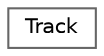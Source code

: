 digraph "Graphe hiérarchique des classes"
{
 // LATEX_PDF_SIZE
  bgcolor="transparent";
  edge [fontname=Helvetica,fontsize=10,labelfontname=Helvetica,labelfontsize=10];
  node [fontname=Helvetica,fontsize=10,shape=box,height=0.2,width=0.4];
  rankdir="LR";
  Node0 [id="Node000000",label="Track",height=0.2,width=0.4,color="grey40", fillcolor="white", style="filled",URL="$class_app_1_1_entity_1_1_track.html",tooltip=" "];
}
